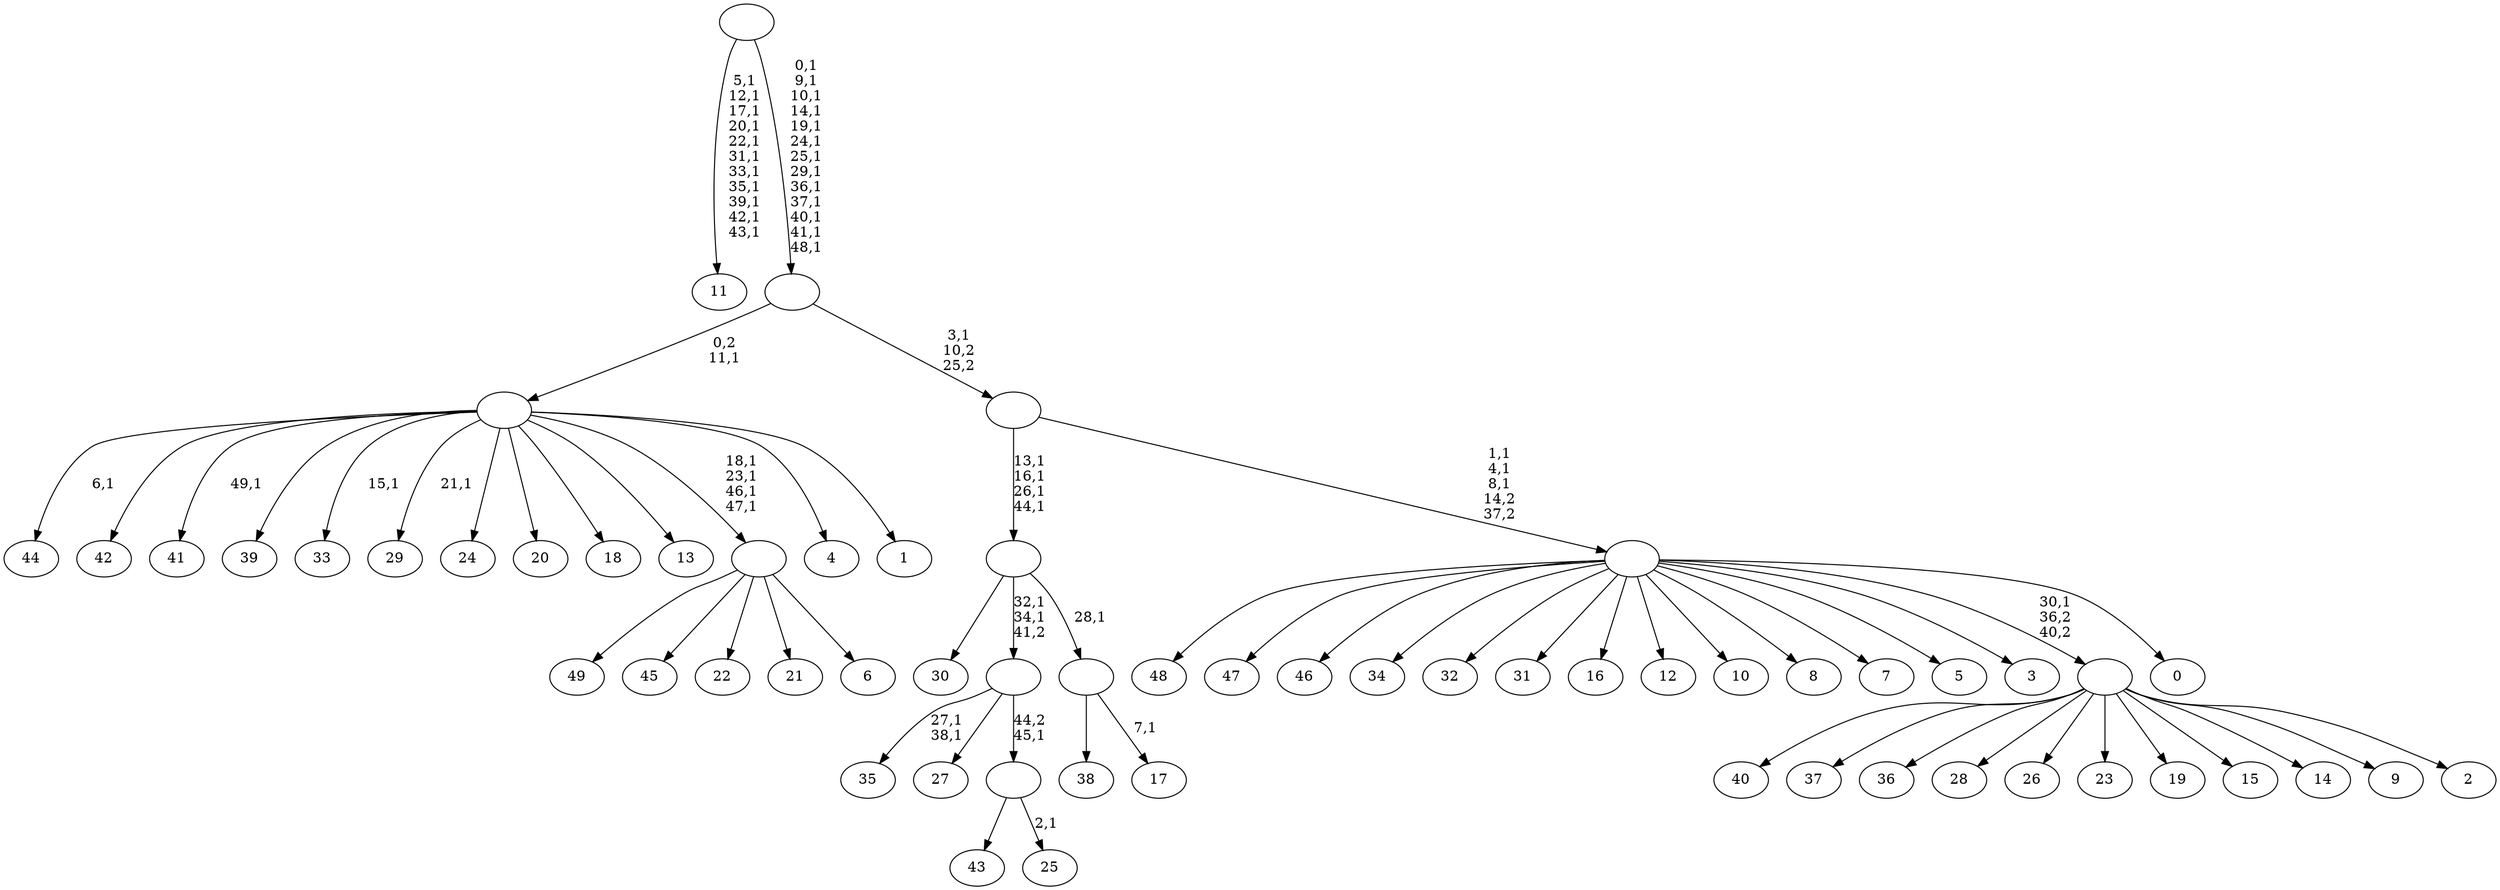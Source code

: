 digraph T {
	100 [label="49"]
	99 [label="48"]
	98 [label="47"]
	97 [label="46"]
	96 [label="45"]
	95 [label="44"]
	93 [label="43"]
	92 [label="42"]
	91 [label="41"]
	89 [label="40"]
	88 [label="39"]
	87 [label="38"]
	86 [label="37"]
	85 [label="36"]
	84 [label="35"]
	81 [label="34"]
	80 [label="33"]
	78 [label="32"]
	77 [label="31"]
	76 [label="30"]
	75 [label="29"]
	73 [label="28"]
	72 [label="27"]
	71 [label="26"]
	70 [label="25"]
	68 [label=""]
	67 [label=""]
	65 [label="24"]
	64 [label="23"]
	63 [label="22"]
	62 [label="21"]
	61 [label="20"]
	60 [label="19"]
	59 [label="18"]
	58 [label="17"]
	56 [label=""]
	55 [label=""]
	51 [label="16"]
	50 [label="15"]
	49 [label="14"]
	48 [label="13"]
	47 [label="12"]
	46 [label="11"]
	34 [label="10"]
	33 [label="9"]
	32 [label="8"]
	31 [label="7"]
	30 [label="6"]
	29 [label=""]
	25 [label="5"]
	24 [label="4"]
	23 [label="3"]
	22 [label="2"]
	21 [label=""]
	20 [label="1"]
	19 [label=""]
	18 [label="0"]
	17 [label=""]
	14 [label=""]
	13 [label=""]
	0 [label=""]
	68 -> 70 [label="2,1"]
	68 -> 93 [label=""]
	67 -> 84 [label="27,1\n38,1"]
	67 -> 72 [label=""]
	67 -> 68 [label="44,2\n45,1"]
	56 -> 58 [label="7,1"]
	56 -> 87 [label=""]
	55 -> 67 [label="32,1\n34,1\n41,2"]
	55 -> 76 [label=""]
	55 -> 56 [label="28,1"]
	29 -> 100 [label=""]
	29 -> 96 [label=""]
	29 -> 63 [label=""]
	29 -> 62 [label=""]
	29 -> 30 [label=""]
	21 -> 89 [label=""]
	21 -> 86 [label=""]
	21 -> 85 [label=""]
	21 -> 73 [label=""]
	21 -> 71 [label=""]
	21 -> 64 [label=""]
	21 -> 60 [label=""]
	21 -> 50 [label=""]
	21 -> 49 [label=""]
	21 -> 33 [label=""]
	21 -> 22 [label=""]
	19 -> 29 [label="18,1\n23,1\n46,1\n47,1"]
	19 -> 75 [label="21,1"]
	19 -> 80 [label="15,1"]
	19 -> 91 [label="49,1"]
	19 -> 95 [label="6,1"]
	19 -> 92 [label=""]
	19 -> 88 [label=""]
	19 -> 65 [label=""]
	19 -> 61 [label=""]
	19 -> 59 [label=""]
	19 -> 48 [label=""]
	19 -> 24 [label=""]
	19 -> 20 [label=""]
	17 -> 99 [label=""]
	17 -> 98 [label=""]
	17 -> 97 [label=""]
	17 -> 81 [label=""]
	17 -> 78 [label=""]
	17 -> 77 [label=""]
	17 -> 51 [label=""]
	17 -> 47 [label=""]
	17 -> 34 [label=""]
	17 -> 32 [label=""]
	17 -> 31 [label=""]
	17 -> 25 [label=""]
	17 -> 23 [label=""]
	17 -> 21 [label="30,1\n36,2\n40,2"]
	17 -> 18 [label=""]
	14 -> 17 [label="1,1\n4,1\n8,1\n14,2\n37,2"]
	14 -> 55 [label="13,1\n16,1\n26,1\n44,1"]
	13 -> 19 [label="0,2\n11,1"]
	13 -> 14 [label="3,1\n10,2\n25,2"]
	0 -> 13 [label="0,1\n9,1\n10,1\n14,1\n19,1\n24,1\n25,1\n29,1\n36,1\n37,1\n40,1\n41,1\n48,1"]
	0 -> 46 [label="5,1\n12,1\n17,1\n20,1\n22,1\n31,1\n33,1\n35,1\n39,1\n42,1\n43,1"]
}
